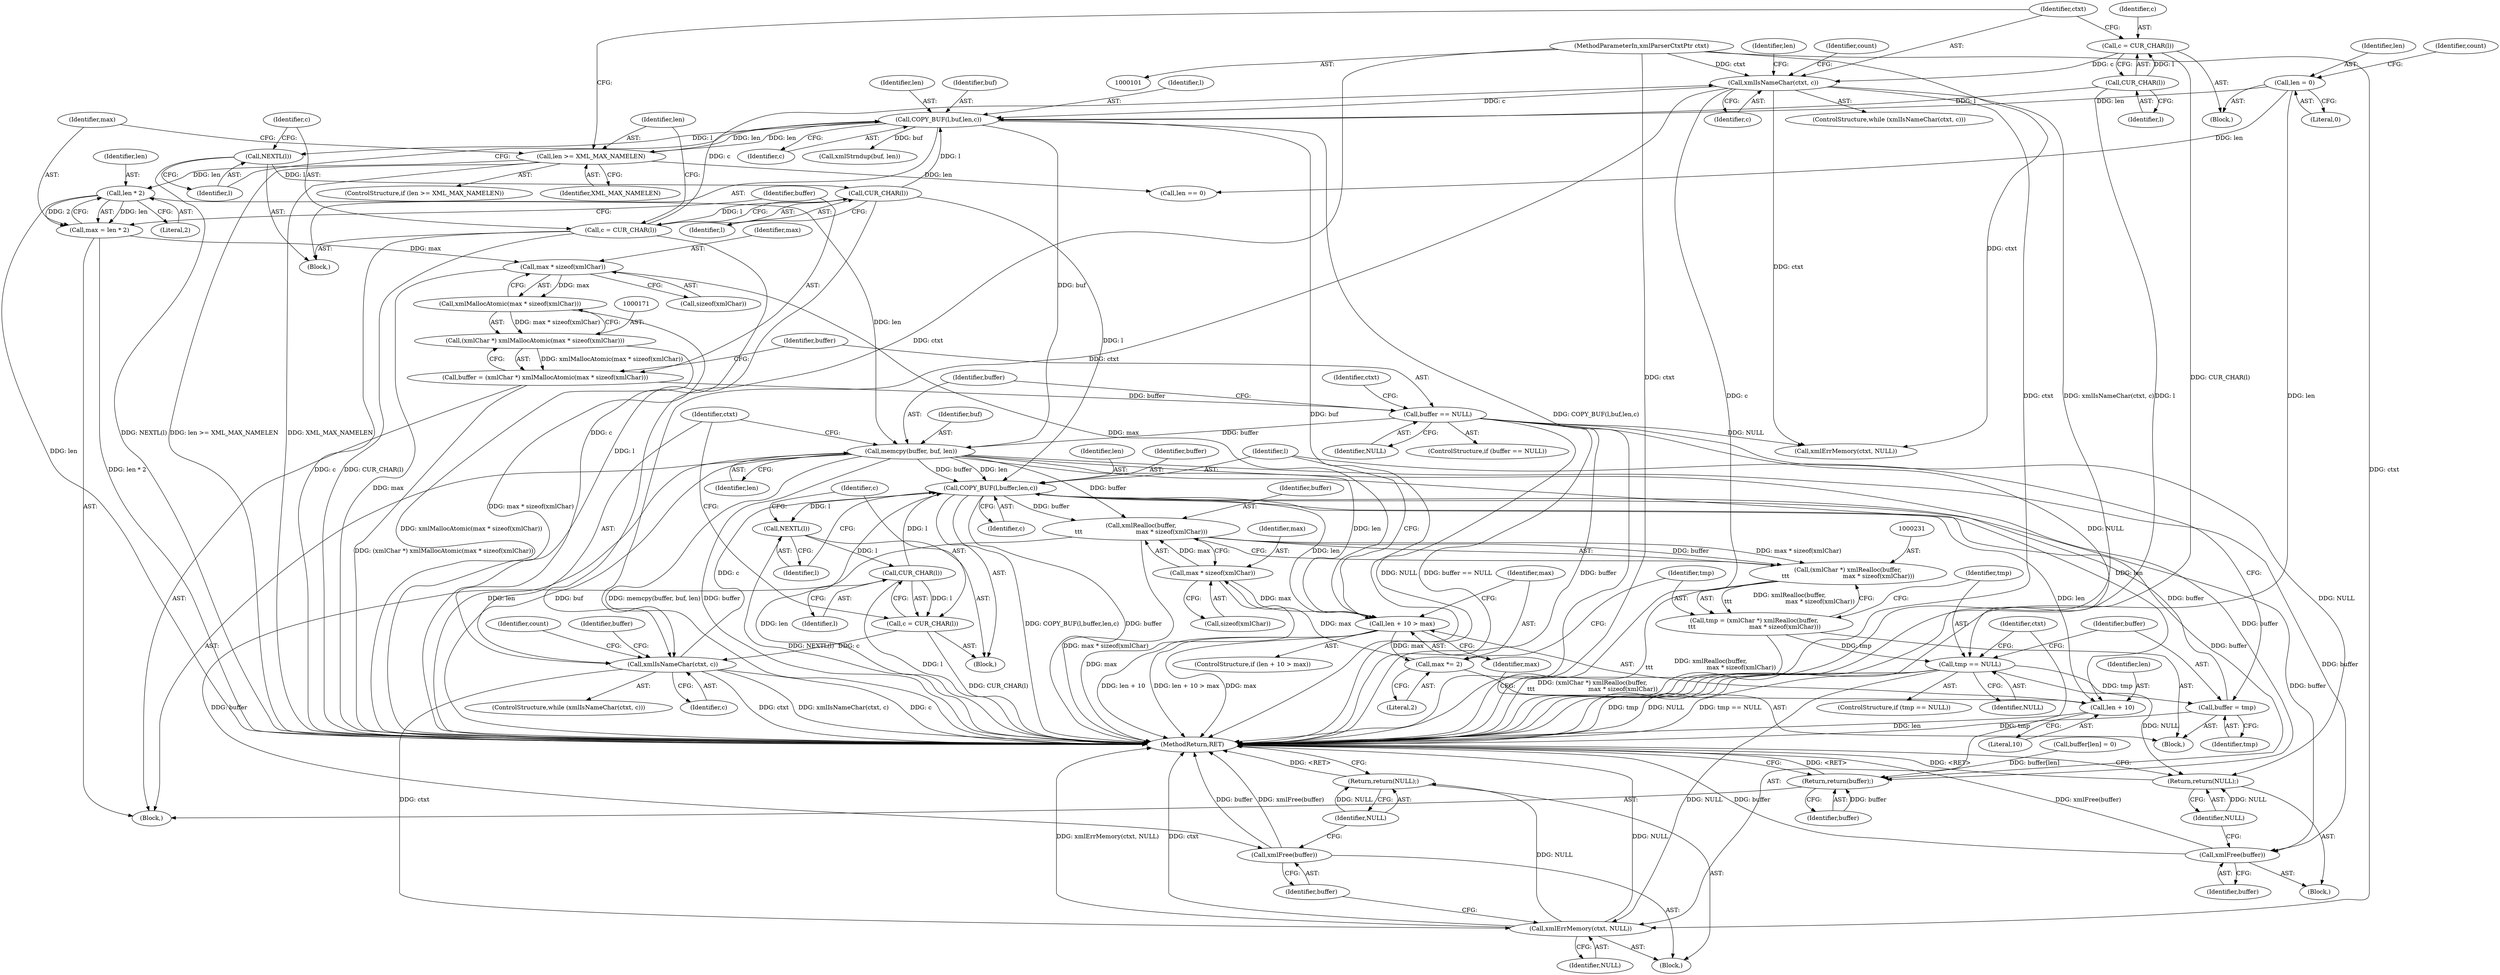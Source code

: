 digraph "0_Chrome_d0947db40187f4708c58e64cbd6013faf9eddeed_28@pointer" {
"1000253" [label="(Call,COPY_BUF(l,buffer,len,c))"];
"1000154" [label="(Call,CUR_CHAR(l))"];
"1000150" [label="(Call,NEXTL(l))"];
"1000145" [label="(Call,COPY_BUF(l,buf,len,c))"];
"1000128" [label="(Call,CUR_CHAR(l))"];
"1000106" [label="(Call,len = 0)"];
"1000157" [label="(Call,len >= XML_MAX_NAMELEN)"];
"1000131" [label="(Call,xmlIsNameChar(ctxt, c))"];
"1000102" [label="(MethodParameterIn,xmlParserCtxtPtr ctxt)"];
"1000126" [label="(Call,c = CUR_CHAR(l))"];
"1000152" [label="(Call,c = CUR_CHAR(l))"];
"1000262" [label="(Call,CUR_CHAR(l))"];
"1000258" [label="(Call,NEXTL(l))"];
"1000253" [label="(Call,COPY_BUF(l,buffer,len,c))"];
"1000187" [label="(Call,memcpy(buffer, buf, len))"];
"1000178" [label="(Call,buffer == NULL)"];
"1000168" [label="(Call,buffer = (xmlChar *) xmlMallocAtomic(max * sizeof(xmlChar)))"];
"1000170" [label="(Call,(xmlChar *) xmlMallocAtomic(max * sizeof(xmlChar)))"];
"1000172" [label="(Call,xmlMallocAtomic(max * sizeof(xmlChar)))"];
"1000173" [label="(Call,max * sizeof(xmlChar))"];
"1000163" [label="(Call,max = len * 2)"];
"1000165" [label="(Call,len * 2)"];
"1000250" [label="(Call,buffer = tmp)"];
"1000239" [label="(Call,tmp == NULL)"];
"1000228" [label="(Call,tmp = (xmlChar *) xmlRealloc(buffer,\n\t\t\t                            max * sizeof(xmlChar)))"];
"1000230" [label="(Call,(xmlChar *) xmlRealloc(buffer,\n\t\t\t                            max * sizeof(xmlChar)))"];
"1000232" [label="(Call,xmlRealloc(buffer,\n\t\t\t                            max * sizeof(xmlChar)))"];
"1000234" [label="(Call,max * sizeof(xmlChar))"];
"1000225" [label="(Call,max *= 2)"];
"1000218" [label="(Call,len + 10 > max)"];
"1000192" [label="(Call,xmlIsNameChar(ctxt, c))"];
"1000260" [label="(Call,c = CUR_CHAR(l))"];
"1000213" [label="(Call,xmlFree(buffer))"];
"1000215" [label="(Return,return(NULL);)"];
"1000243" [label="(Call,xmlErrMemory(ctxt, NULL))"];
"1000248" [label="(Return,return(NULL);)"];
"1000219" [label="(Call,len + 10)"];
"1000269" [label="(Return,return(buffer);)"];
"1000246" [label="(Call,xmlFree(buffer))"];
"1000219" [label="(Call,len + 10)"];
"1000263" [label="(Identifier,l)"];
"1000150" [label="(Call,NEXTL(l))"];
"1000249" [label="(Identifier,NULL)"];
"1000272" [label="(Call,len == 0)"];
"1000156" [label="(ControlStructure,if (len >= XML_MAX_NAMELEN))"];
"1000163" [label="(Call,max = len * 2)"];
"1000191" [label="(ControlStructure,while (xmlIsNameChar(ctxt, c)))"];
"1000245" [label="(Identifier,NULL)"];
"1000257" [label="(Identifier,c)"];
"1000250" [label="(Call,buffer = tmp)"];
"1000213" [label="(Call,xmlFree(buffer))"];
"1000199" [label="(Identifier,count)"];
"1000232" [label="(Call,xmlRealloc(buffer,\n\t\t\t                            max * sizeof(xmlChar)))"];
"1000266" [label="(Identifier,buffer)"];
"1000179" [label="(Identifier,buffer)"];
"1000192" [label="(Call,xmlIsNameChar(ctxt, c))"];
"1000107" [label="(Identifier,len)"];
"1000229" [label="(Identifier,tmp)"];
"1000165" [label="(Call,len * 2)"];
"1000281" [label="(MethodReturn,RET)"];
"1000154" [label="(Call,CUR_CHAR(l))"];
"1000254" [label="(Identifier,l)"];
"1000134" [label="(Block,)"];
"1000239" [label="(Call,tmp == NULL)"];
"1000230" [label="(Call,(xmlChar *) xmlRealloc(buffer,\n\t\t\t                            max * sizeof(xmlChar)))"];
"1000270" [label="(Identifier,buffer)"];
"1000278" [label="(Call,xmlStrndup(buf, len))"];
"1000172" [label="(Call,xmlMallocAtomic(max * sizeof(xmlChar)))"];
"1000222" [label="(Identifier,max)"];
"1000147" [label="(Identifier,buf)"];
"1000183" [label="(Identifier,ctxt)"];
"1000212" [label="(Block,)"];
"1000228" [label="(Call,tmp = (xmlChar *) xmlRealloc(buffer,\n\t\t\t                            max * sizeof(xmlChar)))"];
"1000166" [label="(Identifier,len)"];
"1000261" [label="(Identifier,c)"];
"1000243" [label="(Call,xmlErrMemory(ctxt, NULL))"];
"1000127" [label="(Identifier,c)"];
"1000132" [label="(Identifier,ctxt)"];
"1000177" [label="(ControlStructure,if (buffer == NULL))"];
"1000148" [label="(Identifier,len)"];
"1000170" [label="(Call,(xmlChar *) xmlMallocAtomic(max * sizeof(xmlChar)))"];
"1000236" [label="(Call,sizeof(xmlChar))"];
"1000167" [label="(Literal,2)"];
"1000131" [label="(Call,xmlIsNameChar(ctxt, c))"];
"1000174" [label="(Identifier,max)"];
"1000149" [label="(Identifier,c)"];
"1000260" [label="(Call,c = CUR_CHAR(l))"];
"1000164" [label="(Identifier,max)"];
"1000190" [label="(Identifier,len)"];
"1000182" [label="(Call,xmlErrMemory(ctxt, NULL))"];
"1000233" [label="(Identifier,buffer)"];
"1000151" [label="(Identifier,l)"];
"1000126" [label="(Call,c = CUR_CHAR(l))"];
"1000259" [label="(Identifier,l)"];
"1000221" [label="(Literal,10)"];
"1000244" [label="(Identifier,ctxt)"];
"1000235" [label="(Identifier,max)"];
"1000251" [label="(Identifier,buffer)"];
"1000160" [label="(Block,)"];
"1000240" [label="(Identifier,tmp)"];
"1000217" [label="(ControlStructure,if (len + 10 > max))"];
"1000157" [label="(Call,len >= XML_MAX_NAMELEN)"];
"1000138" [label="(Identifier,count)"];
"1000129" [label="(Identifier,l)"];
"1000128" [label="(Call,CUR_CHAR(l))"];
"1000103" [label="(Block,)"];
"1000158" [label="(Identifier,len)"];
"1000225" [label="(Call,max *= 2)"];
"1000187" [label="(Call,memcpy(buffer, buf, len))"];
"1000215" [label="(Return,return(NULL);)"];
"1000130" [label="(ControlStructure,while (xmlIsNameChar(ctxt, c)))"];
"1000169" [label="(Identifier,buffer)"];
"1000189" [label="(Identifier,buf)"];
"1000247" [label="(Identifier,buffer)"];
"1000256" [label="(Identifier,len)"];
"1000168" [label="(Call,buffer = (xmlChar *) xmlMallocAtomic(max * sizeof(xmlChar)))"];
"1000188" [label="(Identifier,buffer)"];
"1000264" [label="(Call,buffer[len] = 0)"];
"1000159" [label="(Identifier,XML_MAX_NAMELEN)"];
"1000195" [label="(Block,)"];
"1000220" [label="(Identifier,len)"];
"1000153" [label="(Identifier,c)"];
"1000218" [label="(Call,len + 10 > max)"];
"1000180" [label="(Identifier,NULL)"];
"1000223" [label="(Block,)"];
"1000253" [label="(Call,COPY_BUF(l,buffer,len,c))"];
"1000234" [label="(Call,max * sizeof(xmlChar))"];
"1000248" [label="(Return,return(NULL);)"];
"1000246" [label="(Call,xmlFree(buffer))"];
"1000269" [label="(Return,return(buffer);)"];
"1000273" [label="(Identifier,len)"];
"1000146" [label="(Identifier,l)"];
"1000175" [label="(Call,sizeof(xmlChar))"];
"1000155" [label="(Identifier,l)"];
"1000194" [label="(Identifier,c)"];
"1000108" [label="(Literal,0)"];
"1000214" [label="(Identifier,buffer)"];
"1000216" [label="(Identifier,NULL)"];
"1000242" [label="(Block,)"];
"1000262" [label="(Call,CUR_CHAR(l))"];
"1000258" [label="(Call,NEXTL(l))"];
"1000133" [label="(Identifier,c)"];
"1000102" [label="(MethodParameterIn,xmlParserCtxtPtr ctxt)"];
"1000178" [label="(Call,buffer == NULL)"];
"1000113" [label="(Identifier,count)"];
"1000173" [label="(Call,max * sizeof(xmlChar))"];
"1000241" [label="(Identifier,NULL)"];
"1000238" [label="(ControlStructure,if (tmp == NULL))"];
"1000227" [label="(Literal,2)"];
"1000145" [label="(Call,COPY_BUF(l,buf,len,c))"];
"1000193" [label="(Identifier,ctxt)"];
"1000152" [label="(Call,c = CUR_CHAR(l))"];
"1000252" [label="(Identifier,tmp)"];
"1000106" [label="(Call,len = 0)"];
"1000226" [label="(Identifier,max)"];
"1000255" [label="(Identifier,buffer)"];
"1000253" -> "1000195"  [label="AST: "];
"1000253" -> "1000257"  [label="CFG: "];
"1000254" -> "1000253"  [label="AST: "];
"1000255" -> "1000253"  [label="AST: "];
"1000256" -> "1000253"  [label="AST: "];
"1000257" -> "1000253"  [label="AST: "];
"1000259" -> "1000253"  [label="CFG: "];
"1000253" -> "1000281"  [label="DDG: COPY_BUF(l,buffer,len,c)"];
"1000253" -> "1000281"  [label="DDG: buffer"];
"1000253" -> "1000281"  [label="DDG: len"];
"1000253" -> "1000213"  [label="DDG: buffer"];
"1000253" -> "1000218"  [label="DDG: len"];
"1000253" -> "1000219"  [label="DDG: len"];
"1000253" -> "1000232"  [label="DDG: buffer"];
"1000154" -> "1000253"  [label="DDG: l"];
"1000262" -> "1000253"  [label="DDG: l"];
"1000187" -> "1000253"  [label="DDG: buffer"];
"1000187" -> "1000253"  [label="DDG: len"];
"1000250" -> "1000253"  [label="DDG: buffer"];
"1000192" -> "1000253"  [label="DDG: c"];
"1000253" -> "1000258"  [label="DDG: l"];
"1000253" -> "1000269"  [label="DDG: buffer"];
"1000154" -> "1000152"  [label="AST: "];
"1000154" -> "1000155"  [label="CFG: "];
"1000155" -> "1000154"  [label="AST: "];
"1000152" -> "1000154"  [label="CFG: "];
"1000154" -> "1000281"  [label="DDG: l"];
"1000154" -> "1000145"  [label="DDG: l"];
"1000154" -> "1000152"  [label="DDG: l"];
"1000150" -> "1000154"  [label="DDG: l"];
"1000150" -> "1000134"  [label="AST: "];
"1000150" -> "1000151"  [label="CFG: "];
"1000151" -> "1000150"  [label="AST: "];
"1000153" -> "1000150"  [label="CFG: "];
"1000150" -> "1000281"  [label="DDG: NEXTL(l)"];
"1000145" -> "1000150"  [label="DDG: l"];
"1000145" -> "1000134"  [label="AST: "];
"1000145" -> "1000149"  [label="CFG: "];
"1000146" -> "1000145"  [label="AST: "];
"1000147" -> "1000145"  [label="AST: "];
"1000148" -> "1000145"  [label="AST: "];
"1000149" -> "1000145"  [label="AST: "];
"1000151" -> "1000145"  [label="CFG: "];
"1000145" -> "1000281"  [label="DDG: COPY_BUF(l,buf,len,c)"];
"1000145" -> "1000281"  [label="DDG: buf"];
"1000128" -> "1000145"  [label="DDG: l"];
"1000106" -> "1000145"  [label="DDG: len"];
"1000157" -> "1000145"  [label="DDG: len"];
"1000131" -> "1000145"  [label="DDG: c"];
"1000145" -> "1000157"  [label="DDG: len"];
"1000145" -> "1000187"  [label="DDG: buf"];
"1000145" -> "1000278"  [label="DDG: buf"];
"1000128" -> "1000126"  [label="AST: "];
"1000128" -> "1000129"  [label="CFG: "];
"1000129" -> "1000128"  [label="AST: "];
"1000126" -> "1000128"  [label="CFG: "];
"1000128" -> "1000281"  [label="DDG: l"];
"1000128" -> "1000126"  [label="DDG: l"];
"1000106" -> "1000103"  [label="AST: "];
"1000106" -> "1000108"  [label="CFG: "];
"1000107" -> "1000106"  [label="AST: "];
"1000108" -> "1000106"  [label="AST: "];
"1000113" -> "1000106"  [label="CFG: "];
"1000106" -> "1000281"  [label="DDG: len"];
"1000106" -> "1000272"  [label="DDG: len"];
"1000157" -> "1000156"  [label="AST: "];
"1000157" -> "1000159"  [label="CFG: "];
"1000158" -> "1000157"  [label="AST: "];
"1000159" -> "1000157"  [label="AST: "];
"1000132" -> "1000157"  [label="CFG: "];
"1000164" -> "1000157"  [label="CFG: "];
"1000157" -> "1000281"  [label="DDG: len >= XML_MAX_NAMELEN"];
"1000157" -> "1000281"  [label="DDG: XML_MAX_NAMELEN"];
"1000157" -> "1000165"  [label="DDG: len"];
"1000157" -> "1000272"  [label="DDG: len"];
"1000131" -> "1000130"  [label="AST: "];
"1000131" -> "1000133"  [label="CFG: "];
"1000132" -> "1000131"  [label="AST: "];
"1000133" -> "1000131"  [label="AST: "];
"1000138" -> "1000131"  [label="CFG: "];
"1000273" -> "1000131"  [label="CFG: "];
"1000131" -> "1000281"  [label="DDG: ctxt"];
"1000131" -> "1000281"  [label="DDG: c"];
"1000131" -> "1000281"  [label="DDG: xmlIsNameChar(ctxt, c)"];
"1000102" -> "1000131"  [label="DDG: ctxt"];
"1000126" -> "1000131"  [label="DDG: c"];
"1000152" -> "1000131"  [label="DDG: c"];
"1000131" -> "1000182"  [label="DDG: ctxt"];
"1000131" -> "1000192"  [label="DDG: ctxt"];
"1000102" -> "1000101"  [label="AST: "];
"1000102" -> "1000281"  [label="DDG: ctxt"];
"1000102" -> "1000182"  [label="DDG: ctxt"];
"1000102" -> "1000192"  [label="DDG: ctxt"];
"1000102" -> "1000243"  [label="DDG: ctxt"];
"1000126" -> "1000103"  [label="AST: "];
"1000127" -> "1000126"  [label="AST: "];
"1000132" -> "1000126"  [label="CFG: "];
"1000126" -> "1000281"  [label="DDG: CUR_CHAR(l)"];
"1000152" -> "1000134"  [label="AST: "];
"1000153" -> "1000152"  [label="AST: "];
"1000158" -> "1000152"  [label="CFG: "];
"1000152" -> "1000281"  [label="DDG: c"];
"1000152" -> "1000281"  [label="DDG: CUR_CHAR(l)"];
"1000152" -> "1000192"  [label="DDG: c"];
"1000262" -> "1000260"  [label="AST: "];
"1000262" -> "1000263"  [label="CFG: "];
"1000263" -> "1000262"  [label="AST: "];
"1000260" -> "1000262"  [label="CFG: "];
"1000262" -> "1000281"  [label="DDG: l"];
"1000262" -> "1000260"  [label="DDG: l"];
"1000258" -> "1000262"  [label="DDG: l"];
"1000258" -> "1000195"  [label="AST: "];
"1000258" -> "1000259"  [label="CFG: "];
"1000259" -> "1000258"  [label="AST: "];
"1000261" -> "1000258"  [label="CFG: "];
"1000258" -> "1000281"  [label="DDG: NEXTL(l)"];
"1000187" -> "1000160"  [label="AST: "];
"1000187" -> "1000190"  [label="CFG: "];
"1000188" -> "1000187"  [label="AST: "];
"1000189" -> "1000187"  [label="AST: "];
"1000190" -> "1000187"  [label="AST: "];
"1000193" -> "1000187"  [label="CFG: "];
"1000187" -> "1000281"  [label="DDG: buffer"];
"1000187" -> "1000281"  [label="DDG: memcpy(buffer, buf, len)"];
"1000187" -> "1000281"  [label="DDG: len"];
"1000187" -> "1000281"  [label="DDG: buf"];
"1000178" -> "1000187"  [label="DDG: buffer"];
"1000165" -> "1000187"  [label="DDG: len"];
"1000187" -> "1000213"  [label="DDG: buffer"];
"1000187" -> "1000218"  [label="DDG: len"];
"1000187" -> "1000219"  [label="DDG: len"];
"1000187" -> "1000232"  [label="DDG: buffer"];
"1000187" -> "1000269"  [label="DDG: buffer"];
"1000178" -> "1000177"  [label="AST: "];
"1000178" -> "1000180"  [label="CFG: "];
"1000179" -> "1000178"  [label="AST: "];
"1000180" -> "1000178"  [label="AST: "];
"1000183" -> "1000178"  [label="CFG: "];
"1000188" -> "1000178"  [label="CFG: "];
"1000178" -> "1000281"  [label="DDG: buffer == NULL"];
"1000178" -> "1000281"  [label="DDG: buffer"];
"1000178" -> "1000281"  [label="DDG: NULL"];
"1000168" -> "1000178"  [label="DDG: buffer"];
"1000178" -> "1000182"  [label="DDG: NULL"];
"1000178" -> "1000215"  [label="DDG: NULL"];
"1000178" -> "1000239"  [label="DDG: NULL"];
"1000168" -> "1000160"  [label="AST: "];
"1000168" -> "1000170"  [label="CFG: "];
"1000169" -> "1000168"  [label="AST: "];
"1000170" -> "1000168"  [label="AST: "];
"1000179" -> "1000168"  [label="CFG: "];
"1000168" -> "1000281"  [label="DDG: (xmlChar *) xmlMallocAtomic(max * sizeof(xmlChar))"];
"1000170" -> "1000168"  [label="DDG: xmlMallocAtomic(max * sizeof(xmlChar))"];
"1000170" -> "1000172"  [label="CFG: "];
"1000171" -> "1000170"  [label="AST: "];
"1000172" -> "1000170"  [label="AST: "];
"1000170" -> "1000281"  [label="DDG: xmlMallocAtomic(max * sizeof(xmlChar))"];
"1000172" -> "1000170"  [label="DDG: max * sizeof(xmlChar)"];
"1000172" -> "1000173"  [label="CFG: "];
"1000173" -> "1000172"  [label="AST: "];
"1000172" -> "1000281"  [label="DDG: max * sizeof(xmlChar)"];
"1000173" -> "1000172"  [label="DDG: max"];
"1000173" -> "1000175"  [label="CFG: "];
"1000174" -> "1000173"  [label="AST: "];
"1000175" -> "1000173"  [label="AST: "];
"1000173" -> "1000281"  [label="DDG: max"];
"1000163" -> "1000173"  [label="DDG: max"];
"1000173" -> "1000218"  [label="DDG: max"];
"1000163" -> "1000160"  [label="AST: "];
"1000163" -> "1000165"  [label="CFG: "];
"1000164" -> "1000163"  [label="AST: "];
"1000165" -> "1000163"  [label="AST: "];
"1000169" -> "1000163"  [label="CFG: "];
"1000163" -> "1000281"  [label="DDG: len * 2"];
"1000165" -> "1000163"  [label="DDG: len"];
"1000165" -> "1000163"  [label="DDG: 2"];
"1000165" -> "1000167"  [label="CFG: "];
"1000166" -> "1000165"  [label="AST: "];
"1000167" -> "1000165"  [label="AST: "];
"1000165" -> "1000281"  [label="DDG: len"];
"1000250" -> "1000223"  [label="AST: "];
"1000250" -> "1000252"  [label="CFG: "];
"1000251" -> "1000250"  [label="AST: "];
"1000252" -> "1000250"  [label="AST: "];
"1000254" -> "1000250"  [label="CFG: "];
"1000250" -> "1000281"  [label="DDG: tmp"];
"1000239" -> "1000250"  [label="DDG: tmp"];
"1000239" -> "1000238"  [label="AST: "];
"1000239" -> "1000241"  [label="CFG: "];
"1000240" -> "1000239"  [label="AST: "];
"1000241" -> "1000239"  [label="AST: "];
"1000244" -> "1000239"  [label="CFG: "];
"1000251" -> "1000239"  [label="CFG: "];
"1000239" -> "1000281"  [label="DDG: tmp == NULL"];
"1000239" -> "1000281"  [label="DDG: tmp"];
"1000239" -> "1000281"  [label="DDG: NULL"];
"1000239" -> "1000215"  [label="DDG: NULL"];
"1000228" -> "1000239"  [label="DDG: tmp"];
"1000239" -> "1000243"  [label="DDG: NULL"];
"1000228" -> "1000223"  [label="AST: "];
"1000228" -> "1000230"  [label="CFG: "];
"1000229" -> "1000228"  [label="AST: "];
"1000230" -> "1000228"  [label="AST: "];
"1000240" -> "1000228"  [label="CFG: "];
"1000228" -> "1000281"  [label="DDG: (xmlChar *) xmlRealloc(buffer,\n\t\t\t                            max * sizeof(xmlChar))"];
"1000230" -> "1000228"  [label="DDG: xmlRealloc(buffer,\n\t\t\t                            max * sizeof(xmlChar))"];
"1000230" -> "1000232"  [label="CFG: "];
"1000231" -> "1000230"  [label="AST: "];
"1000232" -> "1000230"  [label="AST: "];
"1000230" -> "1000281"  [label="DDG: xmlRealloc(buffer,\n\t\t\t                            max * sizeof(xmlChar))"];
"1000232" -> "1000230"  [label="DDG: buffer"];
"1000232" -> "1000230"  [label="DDG: max * sizeof(xmlChar)"];
"1000232" -> "1000234"  [label="CFG: "];
"1000233" -> "1000232"  [label="AST: "];
"1000234" -> "1000232"  [label="AST: "];
"1000232" -> "1000281"  [label="DDG: max * sizeof(xmlChar)"];
"1000234" -> "1000232"  [label="DDG: max"];
"1000232" -> "1000246"  [label="DDG: buffer"];
"1000234" -> "1000236"  [label="CFG: "];
"1000235" -> "1000234"  [label="AST: "];
"1000236" -> "1000234"  [label="AST: "];
"1000234" -> "1000281"  [label="DDG: max"];
"1000234" -> "1000218"  [label="DDG: max"];
"1000225" -> "1000234"  [label="DDG: max"];
"1000225" -> "1000223"  [label="AST: "];
"1000225" -> "1000227"  [label="CFG: "];
"1000226" -> "1000225"  [label="AST: "];
"1000227" -> "1000225"  [label="AST: "];
"1000229" -> "1000225"  [label="CFG: "];
"1000218" -> "1000225"  [label="DDG: max"];
"1000218" -> "1000217"  [label="AST: "];
"1000218" -> "1000222"  [label="CFG: "];
"1000219" -> "1000218"  [label="AST: "];
"1000222" -> "1000218"  [label="AST: "];
"1000226" -> "1000218"  [label="CFG: "];
"1000254" -> "1000218"  [label="CFG: "];
"1000218" -> "1000281"  [label="DDG: len + 10"];
"1000218" -> "1000281"  [label="DDG: len + 10 > max"];
"1000218" -> "1000281"  [label="DDG: max"];
"1000192" -> "1000191"  [label="AST: "];
"1000192" -> "1000194"  [label="CFG: "];
"1000193" -> "1000192"  [label="AST: "];
"1000194" -> "1000192"  [label="AST: "];
"1000199" -> "1000192"  [label="CFG: "];
"1000266" -> "1000192"  [label="CFG: "];
"1000192" -> "1000281"  [label="DDG: c"];
"1000192" -> "1000281"  [label="DDG: ctxt"];
"1000192" -> "1000281"  [label="DDG: xmlIsNameChar(ctxt, c)"];
"1000260" -> "1000192"  [label="DDG: c"];
"1000192" -> "1000243"  [label="DDG: ctxt"];
"1000260" -> "1000195"  [label="AST: "];
"1000261" -> "1000260"  [label="AST: "];
"1000193" -> "1000260"  [label="CFG: "];
"1000260" -> "1000281"  [label="DDG: CUR_CHAR(l)"];
"1000213" -> "1000212"  [label="AST: "];
"1000213" -> "1000214"  [label="CFG: "];
"1000214" -> "1000213"  [label="AST: "];
"1000216" -> "1000213"  [label="CFG: "];
"1000213" -> "1000281"  [label="DDG: buffer"];
"1000213" -> "1000281"  [label="DDG: xmlFree(buffer)"];
"1000215" -> "1000212"  [label="AST: "];
"1000215" -> "1000216"  [label="CFG: "];
"1000216" -> "1000215"  [label="AST: "];
"1000281" -> "1000215"  [label="CFG: "];
"1000215" -> "1000281"  [label="DDG: <RET>"];
"1000216" -> "1000215"  [label="DDG: NULL"];
"1000243" -> "1000242"  [label="AST: "];
"1000243" -> "1000245"  [label="CFG: "];
"1000244" -> "1000243"  [label="AST: "];
"1000245" -> "1000243"  [label="AST: "];
"1000247" -> "1000243"  [label="CFG: "];
"1000243" -> "1000281"  [label="DDG: ctxt"];
"1000243" -> "1000281"  [label="DDG: NULL"];
"1000243" -> "1000281"  [label="DDG: xmlErrMemory(ctxt, NULL)"];
"1000243" -> "1000248"  [label="DDG: NULL"];
"1000248" -> "1000242"  [label="AST: "];
"1000248" -> "1000249"  [label="CFG: "];
"1000249" -> "1000248"  [label="AST: "];
"1000281" -> "1000248"  [label="CFG: "];
"1000248" -> "1000281"  [label="DDG: <RET>"];
"1000249" -> "1000248"  [label="DDG: NULL"];
"1000219" -> "1000221"  [label="CFG: "];
"1000220" -> "1000219"  [label="AST: "];
"1000221" -> "1000219"  [label="AST: "];
"1000222" -> "1000219"  [label="CFG: "];
"1000219" -> "1000281"  [label="DDG: len"];
"1000269" -> "1000160"  [label="AST: "];
"1000269" -> "1000270"  [label="CFG: "];
"1000270" -> "1000269"  [label="AST: "];
"1000281" -> "1000269"  [label="CFG: "];
"1000269" -> "1000281"  [label="DDG: <RET>"];
"1000270" -> "1000269"  [label="DDG: buffer"];
"1000264" -> "1000269"  [label="DDG: buffer[len]"];
"1000246" -> "1000242"  [label="AST: "];
"1000246" -> "1000247"  [label="CFG: "];
"1000247" -> "1000246"  [label="AST: "];
"1000249" -> "1000246"  [label="CFG: "];
"1000246" -> "1000281"  [label="DDG: xmlFree(buffer)"];
"1000246" -> "1000281"  [label="DDG: buffer"];
}
